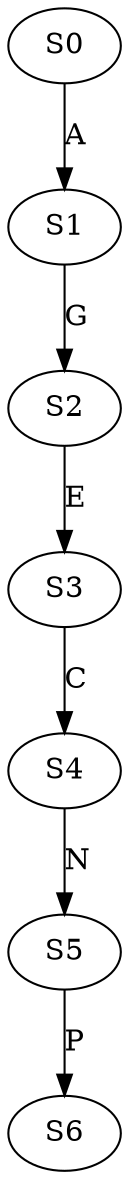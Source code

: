 strict digraph  {
	S0 -> S1 [ label = A ];
	S1 -> S2 [ label = G ];
	S2 -> S3 [ label = E ];
	S3 -> S4 [ label = C ];
	S4 -> S5 [ label = N ];
	S5 -> S6 [ label = P ];
}
